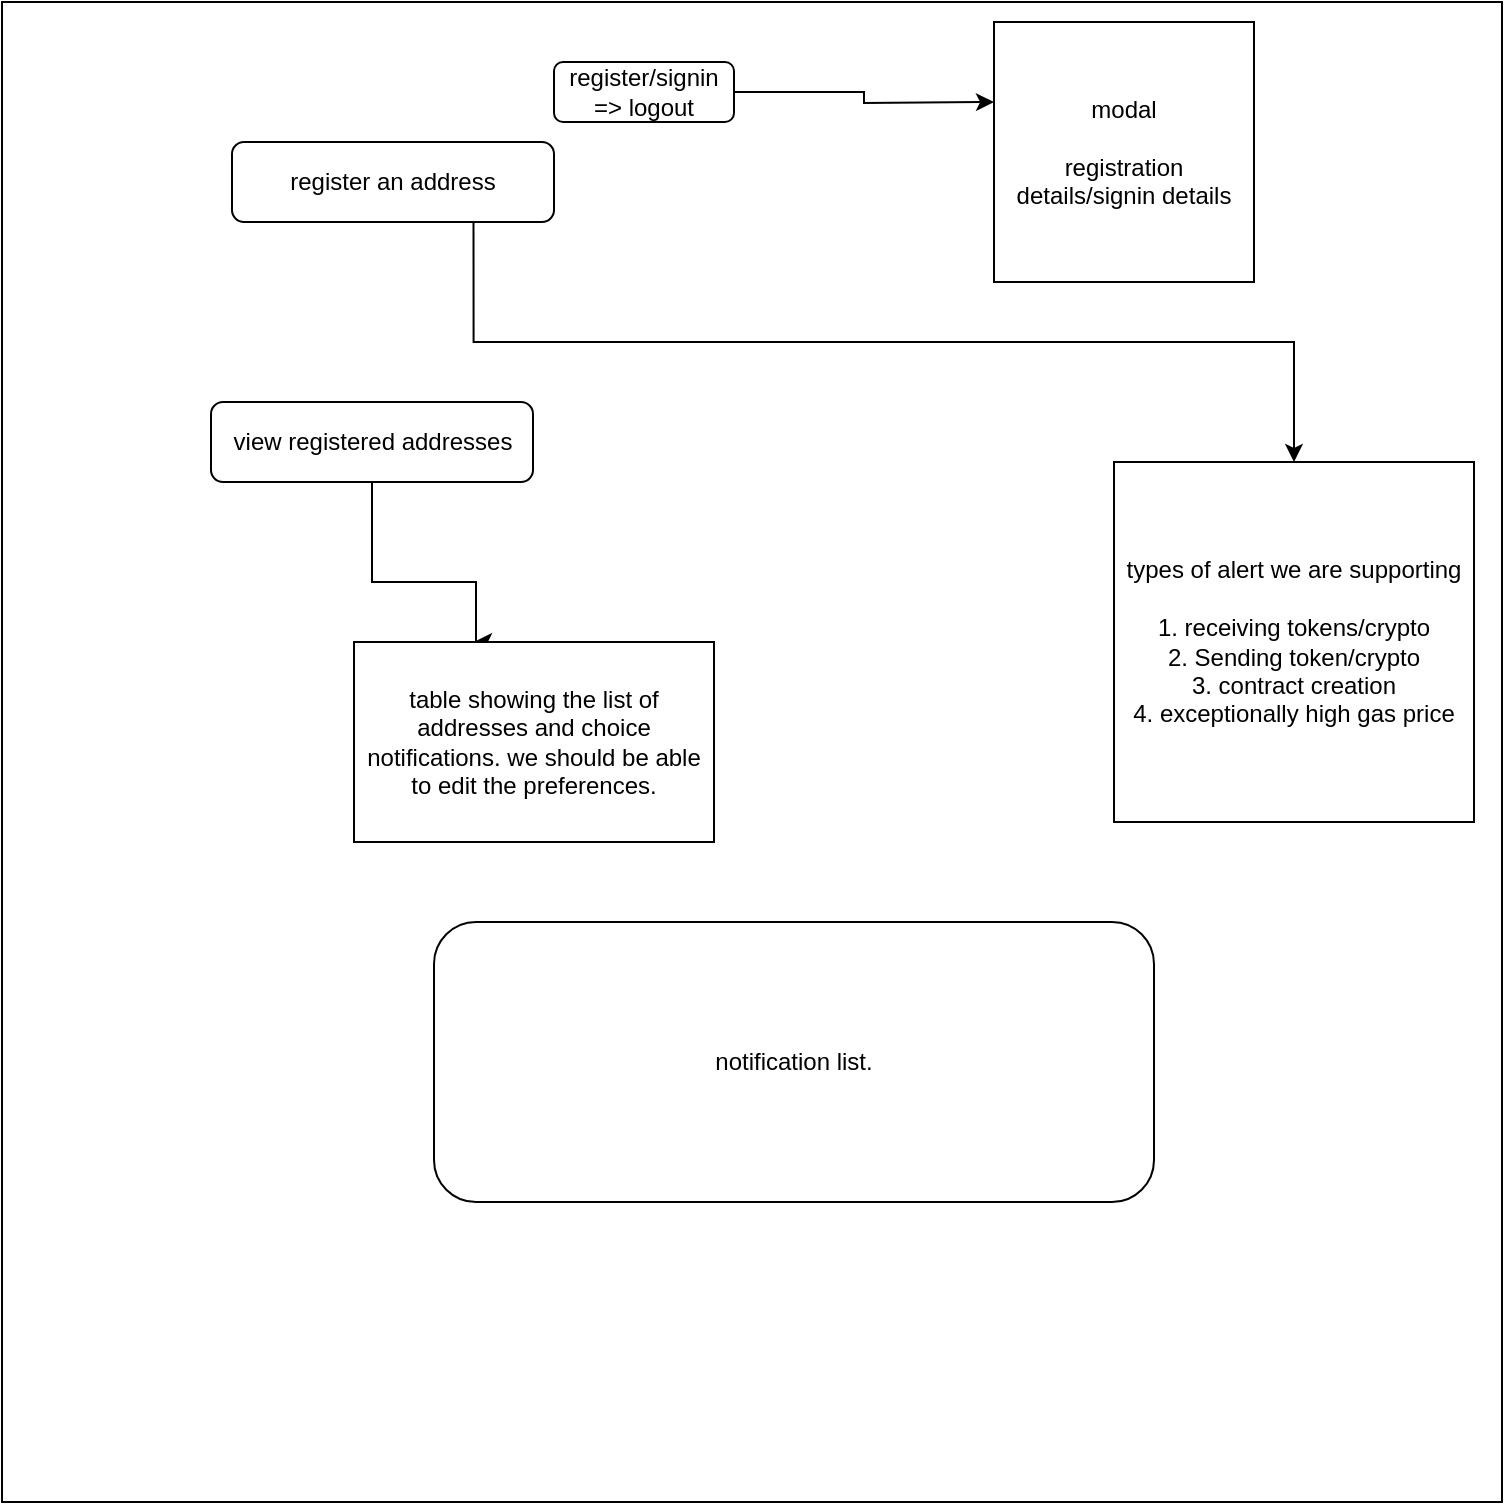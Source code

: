 <mxfile version="22.0.8" type="device">
  <diagram name="Page-1" id="K7gAycVv_14M4fioqX2Y">
    <mxGraphModel dx="808" dy="501" grid="1" gridSize="10" guides="1" tooltips="1" connect="1" arrows="1" fold="1" page="1" pageScale="1" pageWidth="827" pageHeight="1169" math="0" shadow="0">
      <root>
        <mxCell id="0" />
        <mxCell id="1" parent="0" />
        <mxCell id="Z29mAYiYcTDMkQsvSbtz-1" value="" style="whiteSpace=wrap;html=1;aspect=fixed;" vertex="1" parent="1">
          <mxGeometry x="44" y="10" width="750" height="750" as="geometry" />
        </mxCell>
        <mxCell id="Z29mAYiYcTDMkQsvSbtz-3" style="edgeStyle=orthogonalEdgeStyle;rounded=0;orthogonalLoop=1;jettySize=auto;html=1;exitX=1;exitY=0.5;exitDx=0;exitDy=0;" edge="1" parent="1" source="Z29mAYiYcTDMkQsvSbtz-2">
          <mxGeometry relative="1" as="geometry">
            <mxPoint x="540" y="60" as="targetPoint" />
          </mxGeometry>
        </mxCell>
        <mxCell id="Z29mAYiYcTDMkQsvSbtz-2" value="register/signin =&amp;gt; logout" style="rounded=1;whiteSpace=wrap;html=1;" vertex="1" parent="1">
          <mxGeometry x="320" y="40" width="90" height="30" as="geometry" />
        </mxCell>
        <mxCell id="Z29mAYiYcTDMkQsvSbtz-4" value="modal&lt;br&gt;&lt;br&gt;registration details/signin details" style="whiteSpace=wrap;html=1;aspect=fixed;" vertex="1" parent="1">
          <mxGeometry x="540" y="20" width="130" height="130" as="geometry" />
        </mxCell>
        <mxCell id="Z29mAYiYcTDMkQsvSbtz-10" style="edgeStyle=orthogonalEdgeStyle;rounded=0;orthogonalLoop=1;jettySize=auto;html=1;exitX=0.75;exitY=1;exitDx=0;exitDy=0;" edge="1" parent="1" source="Z29mAYiYcTDMkQsvSbtz-6" target="Z29mAYiYcTDMkQsvSbtz-8">
          <mxGeometry relative="1" as="geometry" />
        </mxCell>
        <mxCell id="Z29mAYiYcTDMkQsvSbtz-6" value="register an address" style="rounded=1;whiteSpace=wrap;html=1;" vertex="1" parent="1">
          <mxGeometry x="159" y="80" width="161" height="40" as="geometry" />
        </mxCell>
        <mxCell id="Z29mAYiYcTDMkQsvSbtz-15" style="edgeStyle=orthogonalEdgeStyle;rounded=0;orthogonalLoop=1;jettySize=auto;html=1;exitX=0.5;exitY=1;exitDx=0;exitDy=0;" edge="1" parent="1" source="Z29mAYiYcTDMkQsvSbtz-7">
          <mxGeometry relative="1" as="geometry">
            <mxPoint x="280" y="330" as="targetPoint" />
            <Array as="points">
              <mxPoint x="229" y="300" />
              <mxPoint x="281" y="300" />
            </Array>
          </mxGeometry>
        </mxCell>
        <mxCell id="Z29mAYiYcTDMkQsvSbtz-7" value="view registered addresses" style="rounded=1;whiteSpace=wrap;html=1;" vertex="1" parent="1">
          <mxGeometry x="148.5" y="210" width="161" height="40" as="geometry" />
        </mxCell>
        <mxCell id="Z29mAYiYcTDMkQsvSbtz-8" value="types of alert we are supporting&lt;br&gt;&lt;br&gt;1. receiving tokens/crypto&lt;br&gt;2. Sending token/crypto&lt;br&gt;3. contract creation&lt;br&gt;4. exceptionally high gas price" style="whiteSpace=wrap;html=1;aspect=fixed;" vertex="1" parent="1">
          <mxGeometry x="600" y="240" width="180" height="180" as="geometry" />
        </mxCell>
        <mxCell id="Z29mAYiYcTDMkQsvSbtz-18" value="table showing the list of addresses and choice notifications. we should be able to edit the preferences." style="rounded=0;whiteSpace=wrap;html=1;" vertex="1" parent="1">
          <mxGeometry x="220" y="330" width="180" height="100" as="geometry" />
        </mxCell>
        <mxCell id="Z29mAYiYcTDMkQsvSbtz-20" value="notification list." style="rounded=1;whiteSpace=wrap;html=1;" vertex="1" parent="1">
          <mxGeometry x="260" y="470" width="360" height="140" as="geometry" />
        </mxCell>
      </root>
    </mxGraphModel>
  </diagram>
</mxfile>
